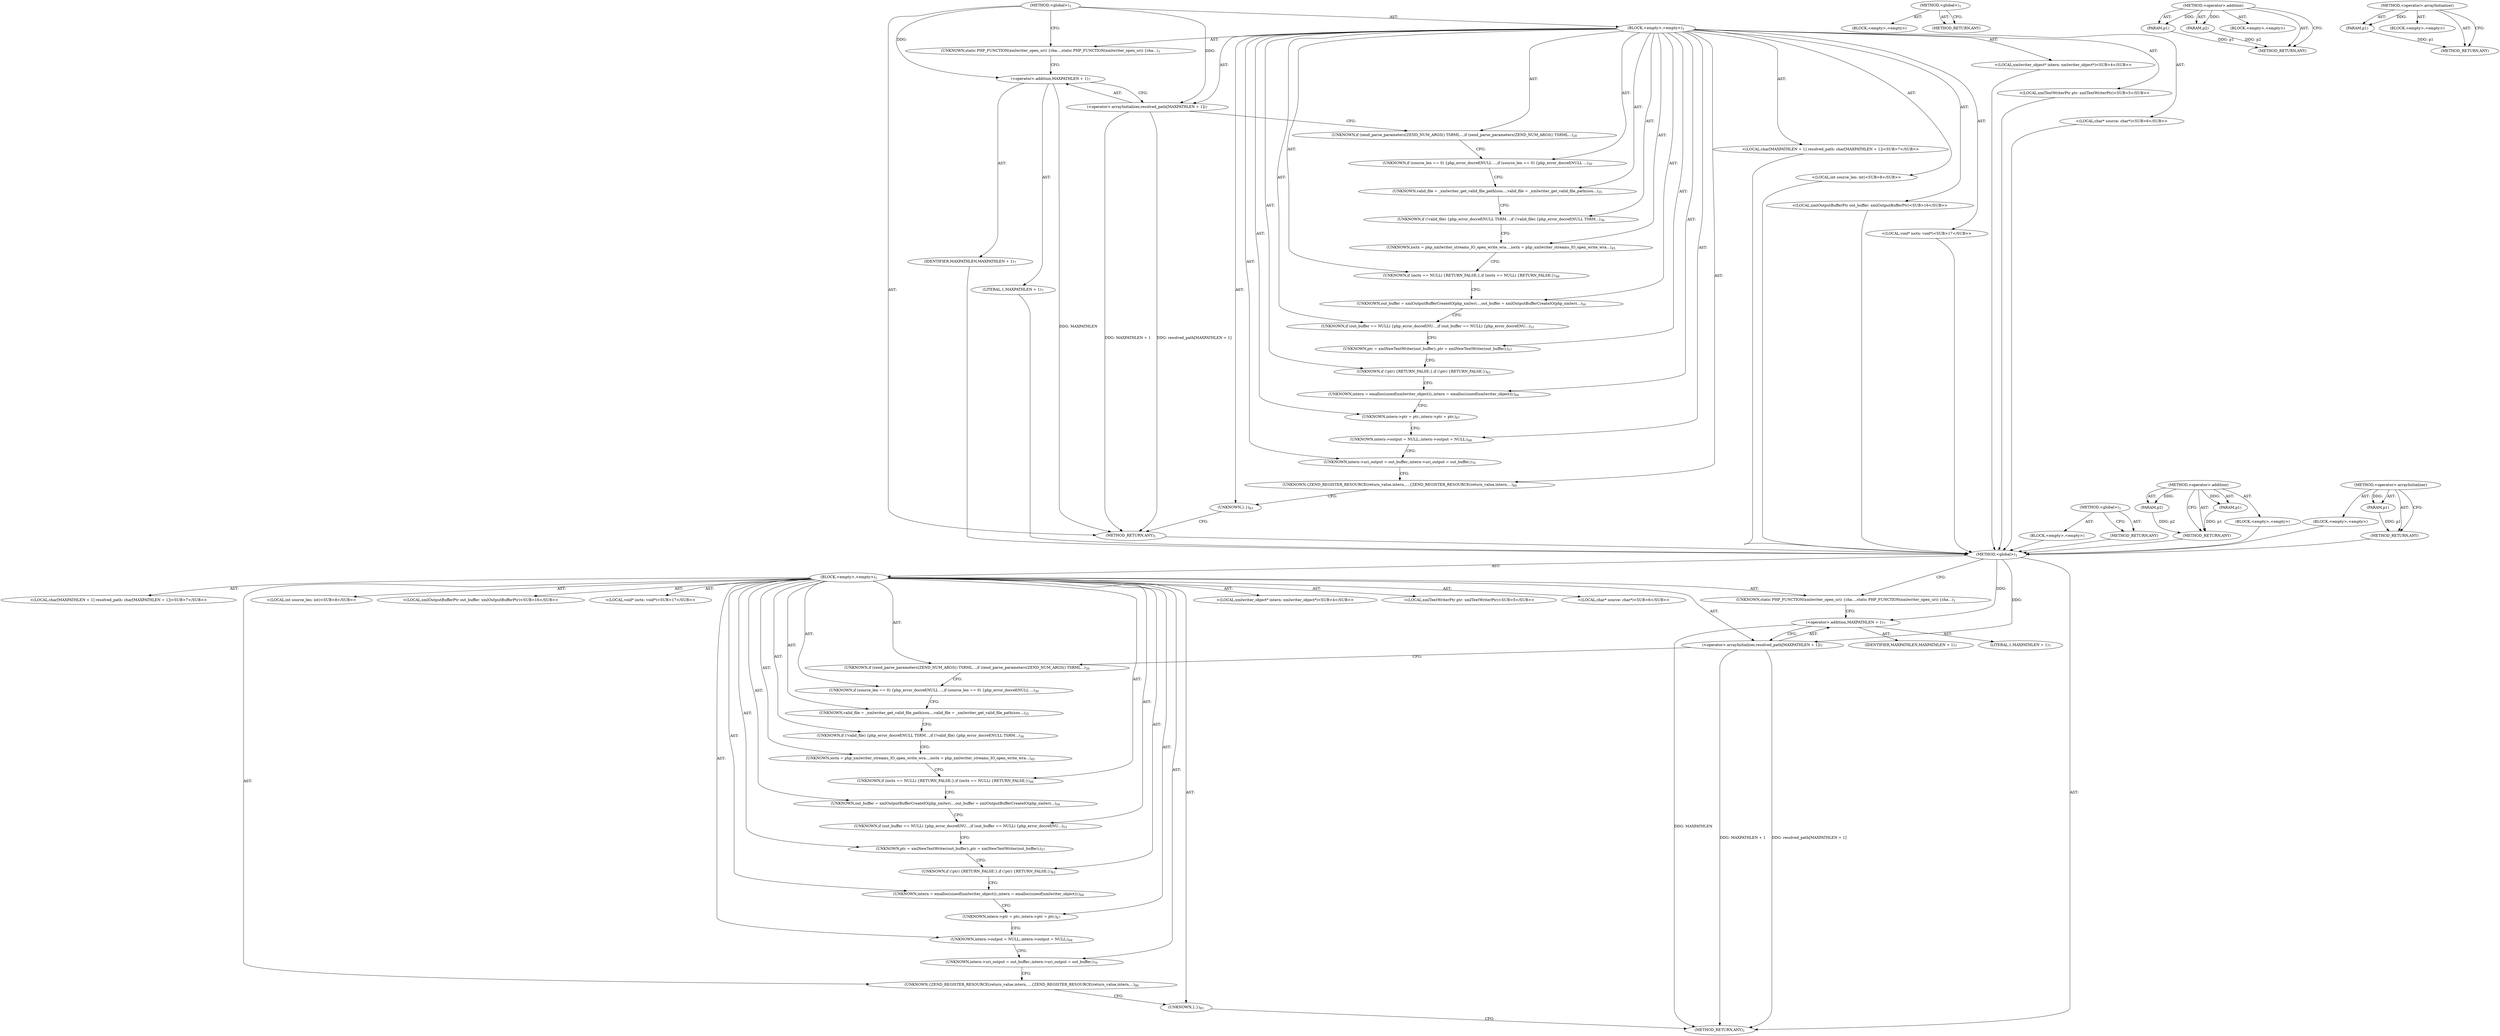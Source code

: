 digraph "&lt;operator&gt;.arrayInitializer" {
vulnerable_6 [label=<(METHOD,&lt;global&gt;)<SUB>1</SUB>>];
vulnerable_7 [label=<(BLOCK,&lt;empty&gt;,&lt;empty&gt;)<SUB>1</SUB>>];
vulnerable_8 [label=<(UNKNOWN,static PHP_FUNCTION(xmlwriter_open_uri)
 {
	cha...,static PHP_FUNCTION(xmlwriter_open_uri)
 {
	cha...)<SUB>1</SUB>>];
vulnerable_9 [label="<(LOCAL,xmlwriter_object* intern: xmlwriter_object*)<SUB>4</SUB>>"];
vulnerable_10 [label="<(LOCAL,xmlTextWriterPtr ptr: xmlTextWriterPtr)<SUB>5</SUB>>"];
vulnerable_11 [label="<(LOCAL,char* source: char*)<SUB>6</SUB>>"];
vulnerable_12 [label="<(LOCAL,char[MAXPATHLEN + 1] resolved_path: char[MAXPATHLEN + 1])<SUB>7</SUB>>"];
vulnerable_13 [label=<(&lt;operator&gt;.arrayInitializer,resolved_path[MAXPATHLEN + 1])<SUB>7</SUB>>];
vulnerable_14 [label=<(&lt;operator&gt;.addition,MAXPATHLEN + 1)<SUB>7</SUB>>];
vulnerable_15 [label=<(IDENTIFIER,MAXPATHLEN,MAXPATHLEN + 1)<SUB>7</SUB>>];
vulnerable_16 [label=<(LITERAL,1,MAXPATHLEN + 1)<SUB>7</SUB>>];
vulnerable_17 [label="<(LOCAL,int source_len: int)<SUB>8</SUB>>"];
vulnerable_18 [label="<(LOCAL,xmlOutputBufferPtr out_buffer: xmlOutputBufferPtr)<SUB>16</SUB>>"];
vulnerable_19 [label="<(LOCAL,void* ioctx: void*)<SUB>17</SUB>>"];
vulnerable_20 [label=<(UNKNOWN,if (zend_parse_parameters(ZEND_NUM_ARGS() TSRML...,if (zend_parse_parameters(ZEND_NUM_ARGS() TSRML...)<SUB>20</SUB>>];
vulnerable_21 [label=<(UNKNOWN,if (source_len == 0) {
		php_error_docref(NULL ...,if (source_len == 0) {
		php_error_docref(NULL ...)<SUB>30</SUB>>];
vulnerable_22 [label=<(UNKNOWN,valid_file = _xmlwriter_get_valid_file_path(sou...,valid_file = _xmlwriter_get_valid_file_path(sou...)<SUB>35</SUB>>];
vulnerable_23 [label=<(UNKNOWN,if (!valid_file) {
		php_error_docref(NULL TSRM...,if (!valid_file) {
		php_error_docref(NULL TSRM...)<SUB>36</SUB>>];
vulnerable_24 [label=<(UNKNOWN,ioctx = php_xmlwriter_streams_IO_open_write_wra...,ioctx = php_xmlwriter_streams_IO_open_write_wra...)<SUB>45</SUB>>];
vulnerable_25 [label=<(UNKNOWN,if (ioctx == NULL) {
		RETURN_FALSE;
	},if (ioctx == NULL) {
		RETURN_FALSE;
	})<SUB>46</SUB>>];
vulnerable_26 [label=<(UNKNOWN,out_buffer = xmlOutputBufferCreateIO(php_xmlwri...,out_buffer = xmlOutputBufferCreateIO(php_xmlwri...)<SUB>50</SUB>>];
vulnerable_27 [label=<(UNKNOWN,if (out_buffer == NULL) {
		php_error_docref(NU...,if (out_buffer == NULL) {
		php_error_docref(NU...)<SUB>53</SUB>>];
vulnerable_28 [label=<(UNKNOWN,ptr = xmlNewTextWriter(out_buffer);,ptr = xmlNewTextWriter(out_buffer);)<SUB>57</SUB>>];
vulnerable_29 [label=<(UNKNOWN,if (!ptr) {
		RETURN_FALSE;
	},if (!ptr) {
		RETURN_FALSE;
	})<SUB>62</SUB>>];
vulnerable_30 [label=<(UNKNOWN,intern = emalloc(sizeof(xmlwriter_object));,intern = emalloc(sizeof(xmlwriter_object));)<SUB>66</SUB>>];
vulnerable_31 [label=<(UNKNOWN,intern-&gt;ptr = ptr;,intern-&gt;ptr = ptr;)<SUB>67</SUB>>];
vulnerable_32 [label=<(UNKNOWN,intern-&gt;output = NULL;,intern-&gt;output = NULL;)<SUB>68</SUB>>];
vulnerable_33 [label=<(UNKNOWN,intern-&gt;uri_output = out_buffer;,intern-&gt;uri_output = out_buffer;)<SUB>70</SUB>>];
vulnerable_34 [label=<(UNKNOWN,{
		ZEND_REGISTER_RESOURCE(return_value,intern,...,{
		ZEND_REGISTER_RESOURCE(return_value,intern,...)<SUB>80</SUB>>];
vulnerable_35 [label=<(UNKNOWN,},})<SUB>83</SUB>>];
vulnerable_36 [label=<(METHOD_RETURN,ANY)<SUB>1</SUB>>];
vulnerable_55 [label=<(METHOD,&lt;global&gt;)<SUB>1</SUB>>];
vulnerable_56 [label=<(BLOCK,&lt;empty&gt;,&lt;empty&gt;)>];
vulnerable_57 [label=<(METHOD_RETURN,ANY)>];
vulnerable_65 [label=<(METHOD,&lt;operator&gt;.addition)>];
vulnerable_66 [label=<(PARAM,p1)>];
vulnerable_67 [label=<(PARAM,p2)>];
vulnerable_68 [label=<(BLOCK,&lt;empty&gt;,&lt;empty&gt;)>];
vulnerable_69 [label=<(METHOD_RETURN,ANY)>];
vulnerable_61 [label=<(METHOD,&lt;operator&gt;.arrayInitializer)>];
vulnerable_62 [label=<(PARAM,p1)>];
vulnerable_63 [label=<(BLOCK,&lt;empty&gt;,&lt;empty&gt;)>];
vulnerable_64 [label=<(METHOD_RETURN,ANY)>];
fixed_6 [label=<(METHOD,&lt;global&gt;)<SUB>1</SUB>>];
fixed_7 [label=<(BLOCK,&lt;empty&gt;,&lt;empty&gt;)<SUB>1</SUB>>];
fixed_8 [label=<(UNKNOWN,static PHP_FUNCTION(xmlwriter_open_uri)
 {
	cha...,static PHP_FUNCTION(xmlwriter_open_uri)
 {
	cha...)<SUB>1</SUB>>];
fixed_9 [label="<(LOCAL,xmlwriter_object* intern: xmlwriter_object*)<SUB>4</SUB>>"];
fixed_10 [label="<(LOCAL,xmlTextWriterPtr ptr: xmlTextWriterPtr)<SUB>5</SUB>>"];
fixed_11 [label="<(LOCAL,char* source: char*)<SUB>6</SUB>>"];
fixed_12 [label="<(LOCAL,char[MAXPATHLEN + 1] resolved_path: char[MAXPATHLEN + 1])<SUB>7</SUB>>"];
fixed_13 [label=<(&lt;operator&gt;.arrayInitializer,resolved_path[MAXPATHLEN + 1])<SUB>7</SUB>>];
fixed_14 [label=<(&lt;operator&gt;.addition,MAXPATHLEN + 1)<SUB>7</SUB>>];
fixed_15 [label=<(IDENTIFIER,MAXPATHLEN,MAXPATHLEN + 1)<SUB>7</SUB>>];
fixed_16 [label=<(LITERAL,1,MAXPATHLEN + 1)<SUB>7</SUB>>];
fixed_17 [label="<(LOCAL,int source_len: int)<SUB>8</SUB>>"];
fixed_18 [label="<(LOCAL,xmlOutputBufferPtr out_buffer: xmlOutputBufferPtr)<SUB>16</SUB>>"];
fixed_19 [label="<(LOCAL,void* ioctx: void*)<SUB>17</SUB>>"];
fixed_20 [label=<(UNKNOWN,if (zend_parse_parameters(ZEND_NUM_ARGS() TSRML...,if (zend_parse_parameters(ZEND_NUM_ARGS() TSRML...)<SUB>20</SUB>>];
fixed_21 [label=<(UNKNOWN,if (source_len == 0) {
		php_error_docref(NULL ...,if (source_len == 0) {
		php_error_docref(NULL ...)<SUB>30</SUB>>];
fixed_22 [label=<(UNKNOWN,valid_file = _xmlwriter_get_valid_file_path(sou...,valid_file = _xmlwriter_get_valid_file_path(sou...)<SUB>35</SUB>>];
fixed_23 [label=<(UNKNOWN,if (!valid_file) {
		php_error_docref(NULL TSRM...,if (!valid_file) {
		php_error_docref(NULL TSRM...)<SUB>36</SUB>>];
fixed_24 [label=<(UNKNOWN,ioctx = php_xmlwriter_streams_IO_open_write_wra...,ioctx = php_xmlwriter_streams_IO_open_write_wra...)<SUB>45</SUB>>];
fixed_25 [label=<(UNKNOWN,if (ioctx == NULL) {
		RETURN_FALSE;
	},if (ioctx == NULL) {
		RETURN_FALSE;
	})<SUB>46</SUB>>];
fixed_26 [label=<(UNKNOWN,out_buffer = xmlOutputBufferCreateIO(php_xmlwri...,out_buffer = xmlOutputBufferCreateIO(php_xmlwri...)<SUB>50</SUB>>];
fixed_27 [label=<(UNKNOWN,if (out_buffer == NULL) {
		php_error_docref(NU...,if (out_buffer == NULL) {
		php_error_docref(NU...)<SUB>53</SUB>>];
fixed_28 [label=<(UNKNOWN,ptr = xmlNewTextWriter(out_buffer);,ptr = xmlNewTextWriter(out_buffer);)<SUB>57</SUB>>];
fixed_29 [label=<(UNKNOWN,if (!ptr) {
		RETURN_FALSE;
	},if (!ptr) {
		RETURN_FALSE;
	})<SUB>62</SUB>>];
fixed_30 [label=<(UNKNOWN,intern = emalloc(sizeof(xmlwriter_object));,intern = emalloc(sizeof(xmlwriter_object));)<SUB>66</SUB>>];
fixed_31 [label=<(UNKNOWN,intern-&gt;ptr = ptr;,intern-&gt;ptr = ptr;)<SUB>67</SUB>>];
fixed_32 [label=<(UNKNOWN,intern-&gt;output = NULL;,intern-&gt;output = NULL;)<SUB>68</SUB>>];
fixed_33 [label=<(UNKNOWN,intern-&gt;uri_output = out_buffer;,intern-&gt;uri_output = out_buffer;)<SUB>70</SUB>>];
fixed_34 [label=<(UNKNOWN,{
		ZEND_REGISTER_RESOURCE(return_value,intern,...,{
		ZEND_REGISTER_RESOURCE(return_value,intern,...)<SUB>80</SUB>>];
fixed_35 [label=<(UNKNOWN,},})<SUB>83</SUB>>];
fixed_36 [label=<(METHOD_RETURN,ANY)<SUB>1</SUB>>];
fixed_55 [label=<(METHOD,&lt;global&gt;)<SUB>1</SUB>>];
fixed_56 [label=<(BLOCK,&lt;empty&gt;,&lt;empty&gt;)>];
fixed_57 [label=<(METHOD_RETURN,ANY)>];
fixed_65 [label=<(METHOD,&lt;operator&gt;.addition)>];
fixed_66 [label=<(PARAM,p1)>];
fixed_67 [label=<(PARAM,p2)>];
fixed_68 [label=<(BLOCK,&lt;empty&gt;,&lt;empty&gt;)>];
fixed_69 [label=<(METHOD_RETURN,ANY)>];
fixed_61 [label=<(METHOD,&lt;operator&gt;.arrayInitializer)>];
fixed_62 [label=<(PARAM,p1)>];
fixed_63 [label=<(BLOCK,&lt;empty&gt;,&lt;empty&gt;)>];
fixed_64 [label=<(METHOD_RETURN,ANY)>];
vulnerable_6 -> vulnerable_7  [key=0, label="AST: "];
vulnerable_6 -> vulnerable_36  [key=0, label="AST: "];
vulnerable_6 -> vulnerable_8  [key=0, label="CFG: "];
vulnerable_6 -> vulnerable_13  [key=0, label="DDG: "];
vulnerable_6 -> vulnerable_14  [key=0, label="DDG: "];
vulnerable_7 -> vulnerable_8  [key=0, label="AST: "];
vulnerable_7 -> vulnerable_9  [key=0, label="AST: "];
vulnerable_7 -> vulnerable_10  [key=0, label="AST: "];
vulnerable_7 -> vulnerable_11  [key=0, label="AST: "];
vulnerable_7 -> vulnerable_12  [key=0, label="AST: "];
vulnerable_7 -> vulnerable_13  [key=0, label="AST: "];
vulnerable_7 -> vulnerable_17  [key=0, label="AST: "];
vulnerable_7 -> vulnerable_18  [key=0, label="AST: "];
vulnerable_7 -> vulnerable_19  [key=0, label="AST: "];
vulnerable_7 -> vulnerable_20  [key=0, label="AST: "];
vulnerable_7 -> vulnerable_21  [key=0, label="AST: "];
vulnerable_7 -> vulnerable_22  [key=0, label="AST: "];
vulnerable_7 -> vulnerable_23  [key=0, label="AST: "];
vulnerable_7 -> vulnerable_24  [key=0, label="AST: "];
vulnerable_7 -> vulnerable_25  [key=0, label="AST: "];
vulnerable_7 -> vulnerable_26  [key=0, label="AST: "];
vulnerable_7 -> vulnerable_27  [key=0, label="AST: "];
vulnerable_7 -> vulnerable_28  [key=0, label="AST: "];
vulnerable_7 -> vulnerable_29  [key=0, label="AST: "];
vulnerable_7 -> vulnerable_30  [key=0, label="AST: "];
vulnerable_7 -> vulnerable_31  [key=0, label="AST: "];
vulnerable_7 -> vulnerable_32  [key=0, label="AST: "];
vulnerable_7 -> vulnerable_33  [key=0, label="AST: "];
vulnerable_7 -> vulnerable_34  [key=0, label="AST: "];
vulnerable_7 -> vulnerable_35  [key=0, label="AST: "];
vulnerable_8 -> vulnerable_14  [key=0, label="CFG: "];
vulnerable_13 -> vulnerable_14  [key=0, label="AST: "];
vulnerable_13 -> vulnerable_20  [key=0, label="CFG: "];
vulnerable_13 -> vulnerable_36  [key=0, label="DDG: MAXPATHLEN + 1"];
vulnerable_13 -> vulnerable_36  [key=1, label="DDG: resolved_path[MAXPATHLEN + 1]"];
vulnerable_14 -> vulnerable_15  [key=0, label="AST: "];
vulnerable_14 -> vulnerable_16  [key=0, label="AST: "];
vulnerable_14 -> vulnerable_13  [key=0, label="CFG: "];
vulnerable_14 -> vulnerable_36  [key=0, label="DDG: MAXPATHLEN"];
vulnerable_20 -> vulnerable_21  [key=0, label="CFG: "];
vulnerable_21 -> vulnerable_22  [key=0, label="CFG: "];
vulnerable_22 -> vulnerable_23  [key=0, label="CFG: "];
vulnerable_23 -> vulnerable_24  [key=0, label="CFG: "];
vulnerable_24 -> vulnerable_25  [key=0, label="CFG: "];
vulnerable_25 -> vulnerable_26  [key=0, label="CFG: "];
vulnerable_26 -> vulnerable_27  [key=0, label="CFG: "];
vulnerable_27 -> vulnerable_28  [key=0, label="CFG: "];
vulnerable_28 -> vulnerable_29  [key=0, label="CFG: "];
vulnerable_29 -> vulnerable_30  [key=0, label="CFG: "];
vulnerable_30 -> vulnerable_31  [key=0, label="CFG: "];
vulnerable_31 -> vulnerable_32  [key=0, label="CFG: "];
vulnerable_32 -> vulnerable_33  [key=0, label="CFG: "];
vulnerable_33 -> vulnerable_34  [key=0, label="CFG: "];
vulnerable_34 -> vulnerable_35  [key=0, label="CFG: "];
vulnerable_35 -> vulnerable_36  [key=0, label="CFG: "];
vulnerable_55 -> vulnerable_56  [key=0, label="AST: "];
vulnerable_55 -> vulnerable_57  [key=0, label="AST: "];
vulnerable_55 -> vulnerable_57  [key=1, label="CFG: "];
vulnerable_65 -> vulnerable_66  [key=0, label="AST: "];
vulnerable_65 -> vulnerable_66  [key=1, label="DDG: "];
vulnerable_65 -> vulnerable_68  [key=0, label="AST: "];
vulnerable_65 -> vulnerable_67  [key=0, label="AST: "];
vulnerable_65 -> vulnerable_67  [key=1, label="DDG: "];
vulnerable_65 -> vulnerable_69  [key=0, label="AST: "];
vulnerable_65 -> vulnerable_69  [key=1, label="CFG: "];
vulnerable_66 -> vulnerable_69  [key=0, label="DDG: p1"];
vulnerable_67 -> vulnerable_69  [key=0, label="DDG: p2"];
vulnerable_61 -> vulnerable_62  [key=0, label="AST: "];
vulnerable_61 -> vulnerable_62  [key=1, label="DDG: "];
vulnerable_61 -> vulnerable_63  [key=0, label="AST: "];
vulnerable_61 -> vulnerable_64  [key=0, label="AST: "];
vulnerable_61 -> vulnerable_64  [key=1, label="CFG: "];
vulnerable_62 -> vulnerable_64  [key=0, label="DDG: p1"];
fixed_6 -> fixed_7  [key=0, label="AST: "];
fixed_6 -> fixed_36  [key=0, label="AST: "];
fixed_6 -> fixed_8  [key=0, label="CFG: "];
fixed_6 -> fixed_13  [key=0, label="DDG: "];
fixed_6 -> fixed_14  [key=0, label="DDG: "];
fixed_7 -> fixed_8  [key=0, label="AST: "];
fixed_7 -> fixed_9  [key=0, label="AST: "];
fixed_7 -> fixed_10  [key=0, label="AST: "];
fixed_7 -> fixed_11  [key=0, label="AST: "];
fixed_7 -> fixed_12  [key=0, label="AST: "];
fixed_7 -> fixed_13  [key=0, label="AST: "];
fixed_7 -> fixed_17  [key=0, label="AST: "];
fixed_7 -> fixed_18  [key=0, label="AST: "];
fixed_7 -> fixed_19  [key=0, label="AST: "];
fixed_7 -> fixed_20  [key=0, label="AST: "];
fixed_7 -> fixed_21  [key=0, label="AST: "];
fixed_7 -> fixed_22  [key=0, label="AST: "];
fixed_7 -> fixed_23  [key=0, label="AST: "];
fixed_7 -> fixed_24  [key=0, label="AST: "];
fixed_7 -> fixed_25  [key=0, label="AST: "];
fixed_7 -> fixed_26  [key=0, label="AST: "];
fixed_7 -> fixed_27  [key=0, label="AST: "];
fixed_7 -> fixed_28  [key=0, label="AST: "];
fixed_7 -> fixed_29  [key=0, label="AST: "];
fixed_7 -> fixed_30  [key=0, label="AST: "];
fixed_7 -> fixed_31  [key=0, label="AST: "];
fixed_7 -> fixed_32  [key=0, label="AST: "];
fixed_7 -> fixed_33  [key=0, label="AST: "];
fixed_7 -> fixed_34  [key=0, label="AST: "];
fixed_7 -> fixed_35  [key=0, label="AST: "];
fixed_8 -> fixed_14  [key=0, label="CFG: "];
fixed_9 -> vulnerable_6  [key=0];
fixed_10 -> vulnerable_6  [key=0];
fixed_11 -> vulnerable_6  [key=0];
fixed_12 -> vulnerable_6  [key=0];
fixed_13 -> fixed_14  [key=0, label="AST: "];
fixed_13 -> fixed_20  [key=0, label="CFG: "];
fixed_13 -> fixed_36  [key=0, label="DDG: MAXPATHLEN + 1"];
fixed_13 -> fixed_36  [key=1, label="DDG: resolved_path[MAXPATHLEN + 1]"];
fixed_14 -> fixed_15  [key=0, label="AST: "];
fixed_14 -> fixed_16  [key=0, label="AST: "];
fixed_14 -> fixed_13  [key=0, label="CFG: "];
fixed_14 -> fixed_36  [key=0, label="DDG: MAXPATHLEN"];
fixed_15 -> vulnerable_6  [key=0];
fixed_16 -> vulnerable_6  [key=0];
fixed_17 -> vulnerable_6  [key=0];
fixed_18 -> vulnerable_6  [key=0];
fixed_19 -> vulnerable_6  [key=0];
fixed_20 -> fixed_21  [key=0, label="CFG: "];
fixed_21 -> fixed_22  [key=0, label="CFG: "];
fixed_22 -> fixed_23  [key=0, label="CFG: "];
fixed_23 -> fixed_24  [key=0, label="CFG: "];
fixed_24 -> fixed_25  [key=0, label="CFG: "];
fixed_25 -> fixed_26  [key=0, label="CFG: "];
fixed_26 -> fixed_27  [key=0, label="CFG: "];
fixed_27 -> fixed_28  [key=0, label="CFG: "];
fixed_28 -> fixed_29  [key=0, label="CFG: "];
fixed_29 -> fixed_30  [key=0, label="CFG: "];
fixed_30 -> fixed_31  [key=0, label="CFG: "];
fixed_31 -> fixed_32  [key=0, label="CFG: "];
fixed_32 -> fixed_33  [key=0, label="CFG: "];
fixed_33 -> fixed_34  [key=0, label="CFG: "];
fixed_34 -> fixed_35  [key=0, label="CFG: "];
fixed_35 -> fixed_36  [key=0, label="CFG: "];
fixed_36 -> vulnerable_6  [key=0];
fixed_55 -> fixed_56  [key=0, label="AST: "];
fixed_55 -> fixed_57  [key=0, label="AST: "];
fixed_55 -> fixed_57  [key=1, label="CFG: "];
fixed_56 -> vulnerable_6  [key=0];
fixed_57 -> vulnerable_6  [key=0];
fixed_65 -> fixed_66  [key=0, label="AST: "];
fixed_65 -> fixed_66  [key=1, label="DDG: "];
fixed_65 -> fixed_68  [key=0, label="AST: "];
fixed_65 -> fixed_67  [key=0, label="AST: "];
fixed_65 -> fixed_67  [key=1, label="DDG: "];
fixed_65 -> fixed_69  [key=0, label="AST: "];
fixed_65 -> fixed_69  [key=1, label="CFG: "];
fixed_66 -> fixed_69  [key=0, label="DDG: p1"];
fixed_67 -> fixed_69  [key=0, label="DDG: p2"];
fixed_68 -> vulnerable_6  [key=0];
fixed_69 -> vulnerable_6  [key=0];
fixed_61 -> fixed_62  [key=0, label="AST: "];
fixed_61 -> fixed_62  [key=1, label="DDG: "];
fixed_61 -> fixed_63  [key=0, label="AST: "];
fixed_61 -> fixed_64  [key=0, label="AST: "];
fixed_61 -> fixed_64  [key=1, label="CFG: "];
fixed_62 -> fixed_64  [key=0, label="DDG: p1"];
fixed_63 -> vulnerable_6  [key=0];
fixed_64 -> vulnerable_6  [key=0];
}
